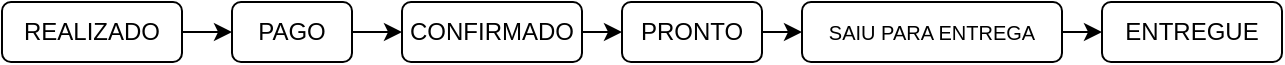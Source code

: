 <mxfile version="12.1.5" type="device" pages="1"><diagram id="PXaXSXEJWy3et4vzHvVc" name="Page-1"><mxGraphModel dx="868" dy="465" grid="1" gridSize="10" guides="1" tooltips="1" connect="1" arrows="1" fold="1" page="1" pageScale="1" pageWidth="827" pageHeight="1169" math="0" shadow="0"><root><mxCell id="0"/><mxCell id="1" parent="0"/><mxCell id="QHriknqB290uG-yRRA6V-8" style="edgeStyle=orthogonalEdgeStyle;rounded=0;orthogonalLoop=1;jettySize=auto;html=1;exitX=1;exitY=0.5;exitDx=0;exitDy=0;entryX=0;entryY=0.5;entryDx=0;entryDy=0;" parent="1" source="QHriknqB290uG-yRRA6V-1" target="QHriknqB290uG-yRRA6V-3" edge="1"><mxGeometry relative="1" as="geometry"/></mxCell><mxCell id="QHriknqB290uG-yRRA6V-1" value="REALIZADO" style="rounded=1;whiteSpace=wrap;html=1;" parent="1" vertex="1"><mxGeometry x="40" y="30" width="90" height="30" as="geometry"/></mxCell><mxCell id="QHriknqB290uG-yRRA6V-9" style="edgeStyle=orthogonalEdgeStyle;rounded=0;orthogonalLoop=1;jettySize=auto;html=1;exitX=1;exitY=0.5;exitDx=0;exitDy=0;" parent="1" source="QHriknqB290uG-yRRA6V-3" target="QHriknqB290uG-yRRA6V-4" edge="1"><mxGeometry relative="1" as="geometry"/></mxCell><mxCell id="QHriknqB290uG-yRRA6V-3" value="PAGO" style="rounded=1;whiteSpace=wrap;html=1;" parent="1" vertex="1"><mxGeometry x="155" y="30" width="60" height="30" as="geometry"/></mxCell><mxCell id="QHriknqB290uG-yRRA6V-10" style="edgeStyle=orthogonalEdgeStyle;rounded=0;orthogonalLoop=1;jettySize=auto;html=1;exitX=1;exitY=0.5;exitDx=0;exitDy=0;entryX=0;entryY=0.5;entryDx=0;entryDy=0;" parent="1" source="QHriknqB290uG-yRRA6V-4" target="QHriknqB290uG-yRRA6V-5" edge="1"><mxGeometry relative="1" as="geometry"/></mxCell><mxCell id="QHriknqB290uG-yRRA6V-4" value="CONFIRMADO" style="rounded=1;whiteSpace=wrap;html=1;" parent="1" vertex="1"><mxGeometry x="240" y="30" width="90" height="30" as="geometry"/></mxCell><mxCell id="QHriknqB290uG-yRRA6V-11" style="edgeStyle=orthogonalEdgeStyle;rounded=0;orthogonalLoop=1;jettySize=auto;html=1;exitX=1;exitY=0.5;exitDx=0;exitDy=0;entryX=0;entryY=0.5;entryDx=0;entryDy=0;" parent="1" source="QHriknqB290uG-yRRA6V-5" target="QHriknqB290uG-yRRA6V-6" edge="1"><mxGeometry relative="1" as="geometry"/></mxCell><mxCell id="QHriknqB290uG-yRRA6V-5" value="PRONTO" style="rounded=1;whiteSpace=wrap;html=1;" parent="1" vertex="1"><mxGeometry x="350" y="30" width="70" height="30" as="geometry"/></mxCell><mxCell id="QHriknqB290uG-yRRA6V-12" style="edgeStyle=orthogonalEdgeStyle;rounded=0;orthogonalLoop=1;jettySize=auto;html=1;exitX=1;exitY=0.5;exitDx=0;exitDy=0;entryX=0;entryY=0.5;entryDx=0;entryDy=0;" parent="1" source="QHriknqB290uG-yRRA6V-6" target="QHriknqB290uG-yRRA6V-7" edge="1"><mxGeometry relative="1" as="geometry"/></mxCell><mxCell id="QHriknqB290uG-yRRA6V-6" value="SAIU PARA ENTREGA" style="rounded=1;whiteSpace=wrap;fontSize=10;html=1;" parent="1" vertex="1"><mxGeometry x="440" y="30" width="130" height="30" as="geometry"/></mxCell><mxCell id="QHriknqB290uG-yRRA6V-7" value="ENTREGUE" style="rounded=1;whiteSpace=wrap;html=1;" parent="1" vertex="1"><mxGeometry x="590" y="30" width="90" height="30" as="geometry"/></mxCell></root></mxGraphModel></diagram></mxfile>